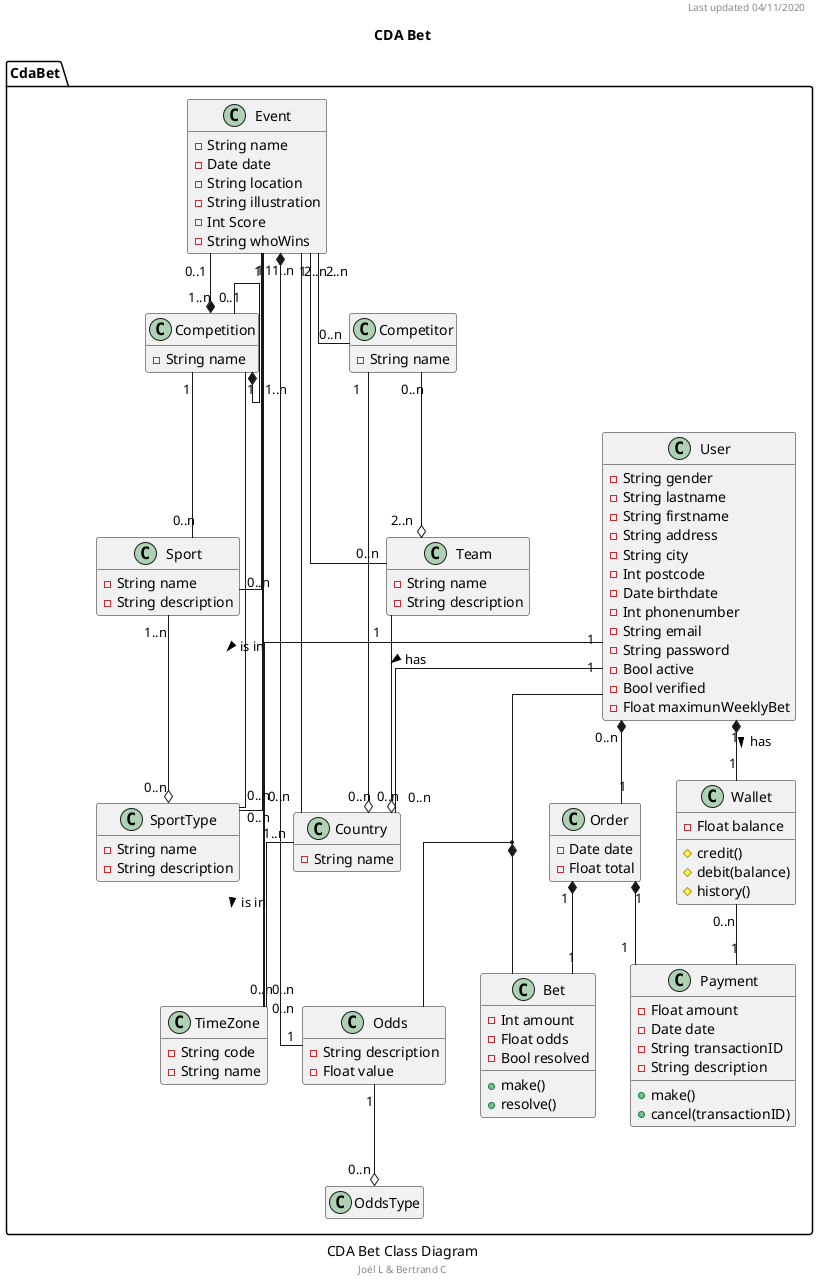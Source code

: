 /' Development notes
TODO: Check attributes, types and methods
TODO: Shall we manage the payment type?
TODO: Shall we abstract people? (user, competitor)
TODO: How do we manage the results and win?
TODO: Manage the player status
TODO: How do we check the age?
TODO: Shall we extract the location from the event?
'/

@startuml "CDA Bet Class Diagram"
hide empty members
skinparam linetype ortho
caption CDA Bet Class Diagram
footer Joël L & Bertrand C
header Last updated 04/11/2020
title CDA Bet

namespace CdaBet {
    ' Manage the website user
    class User {
        -String gender
        -String lastname
        -String firstname
        -String address
        -String city
        -Int postcode
        -Date birthdate
        -Int phonenumber
        -String email
        -String password
        -Bool active
        -Bool verified
        -Float maximunWeeklyBet
    }

    class Country{
        -String name
    }

    class TimeZone{
        -String code
        -String name
    }

    class Wallet {
        -Float balance
        #credit()
        #debit(balance)
        #history()
    }

    class Payment {
        -Float amount
        -Date date
        -String transactionID
        -String description
        +make()
        +cancel(transactionID)
    }

    class Sport {
        -String name
        -String description
    }

    ' Could be an enumeration: individual or team
    class SportType {
        -String name
        -String description
    }

    ' Abstract class for people to extend?
    class Competitor {
        -String name
    }

    class Team {
        -String name
        -String description
    }

    ' Need for a class/markup between Team/Competitor and Event?
    class Event {
        -String name
        -Date date
        -String location
        -String illustration
        -Int Score
        -String whoWins
    }

    class Competition {
        -String name
    }

    class Odds {
        -String description
        -Float value
    }

    /' Unused class for now
    class OddsTemplate {
    }
    '/

    class Bet {
        -Int amount
        -Float odds
        -Bool resolved
        +make()
        +resolve()
    }

    class Order {
        -Date date
        -Float total
    }

    ' Relationships
    User "1" *-- "1" Wallet : has >
    User "1" -- "0..n" Country : has >
    User "1" -- "0..n" TimeZone : is in >
    Country "1..n" -- "0..n" TimeZone : is in >
    Wallet "0..n" -- "1" Payment
    Sport "1..n" --o "0..n" SportType
    Competitor "0..n" --o "2..n" Team
    Competitor "1" --o "0..n" Country
    Team "1" --o "0..n" Country
    Odds "1" --o "0..n" OddsType
    (User, Odds) "1" *-- "1" Bet
    Event "0..1" --* "1..n" Competition
    Competition "0..1" --* "1..n" Competition
    Competition "1" -- "0..n" Sport
    Competition "1" -- "0..n" SportType
    Order "1" *-- "1" Payment
    Event "1..n" *-- "1" Odds
    Event "1" -- "0..n" Sport
    Event "1" -- "0..n" SportType
    Event "2..n" -- "0..n" Competitor
    Event "2..n" -- "0..n" Team
    Event "1" -- "0..n" Country
    Event "1" -- "0..n" TimeZone
    User "0..n" *-- "1" Order
    Order "1" *-- "1" Bet
}
@enduml

@startmindmap "CDA Bet Mind Map"
* CDA Bet
** Class
** Actions
*** Sign up
*** Sign in
*** Log out
*** Show user profile
*** Show bet history
*** Credit wallet
*** Debit wallet
*** Show transactions history
*** Show events by category
*** Show Bets
*** Make a bet
** Component
*** Symfony
*** PHPStan
@endmindmap
